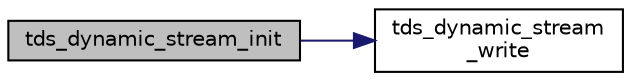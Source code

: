 digraph "tds_dynamic_stream_init"
{
 // LATEX_PDF_SIZE
  edge [fontname="Helvetica",fontsize="10",labelfontname="Helvetica",labelfontsize="10"];
  node [fontname="Helvetica",fontsize="10",shape=record];
  rankdir="LR";
  Node1 [label="tds_dynamic_stream_init",height=0.2,width=0.4,color="black", fillcolor="grey75", style="filled", fontcolor="black",tooltip="Initialize a dynamic output stream."];
  Node1 -> Node2 [color="midnightblue",fontsize="10",style="solid",fontname="Helvetica"];
  Node2 [label="tds_dynamic_stream\l_write",height=0.2,width=0.4,color="black", fillcolor="white", style="filled",URL="$a01415.html#abaf688c85ea04a2392103d519a55d04e",tooltip="Writes data to a dynamic allocated buffer."];
}
